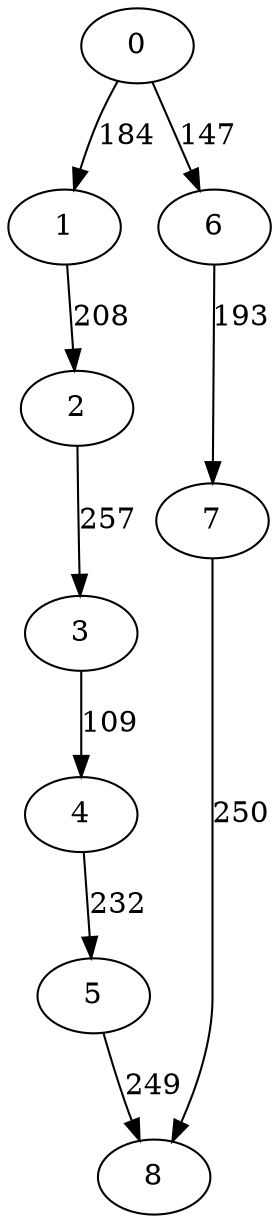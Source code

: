 digraph t10p2r7_19 {
0 -> 1 [ label = 184 ];
0 -> 6 [ label = 147 ];
1 -> 2 [ label = 208 ];
2 -> 3 [ label = 257 ];
3 -> 4 [ label = 109 ];
4 -> 5 [ label = 232 ];
5 -> 8 [ label = 249 ];
6 -> 7 [ label = 193 ];
7 -> 8 [ label = 250 ];
 }

